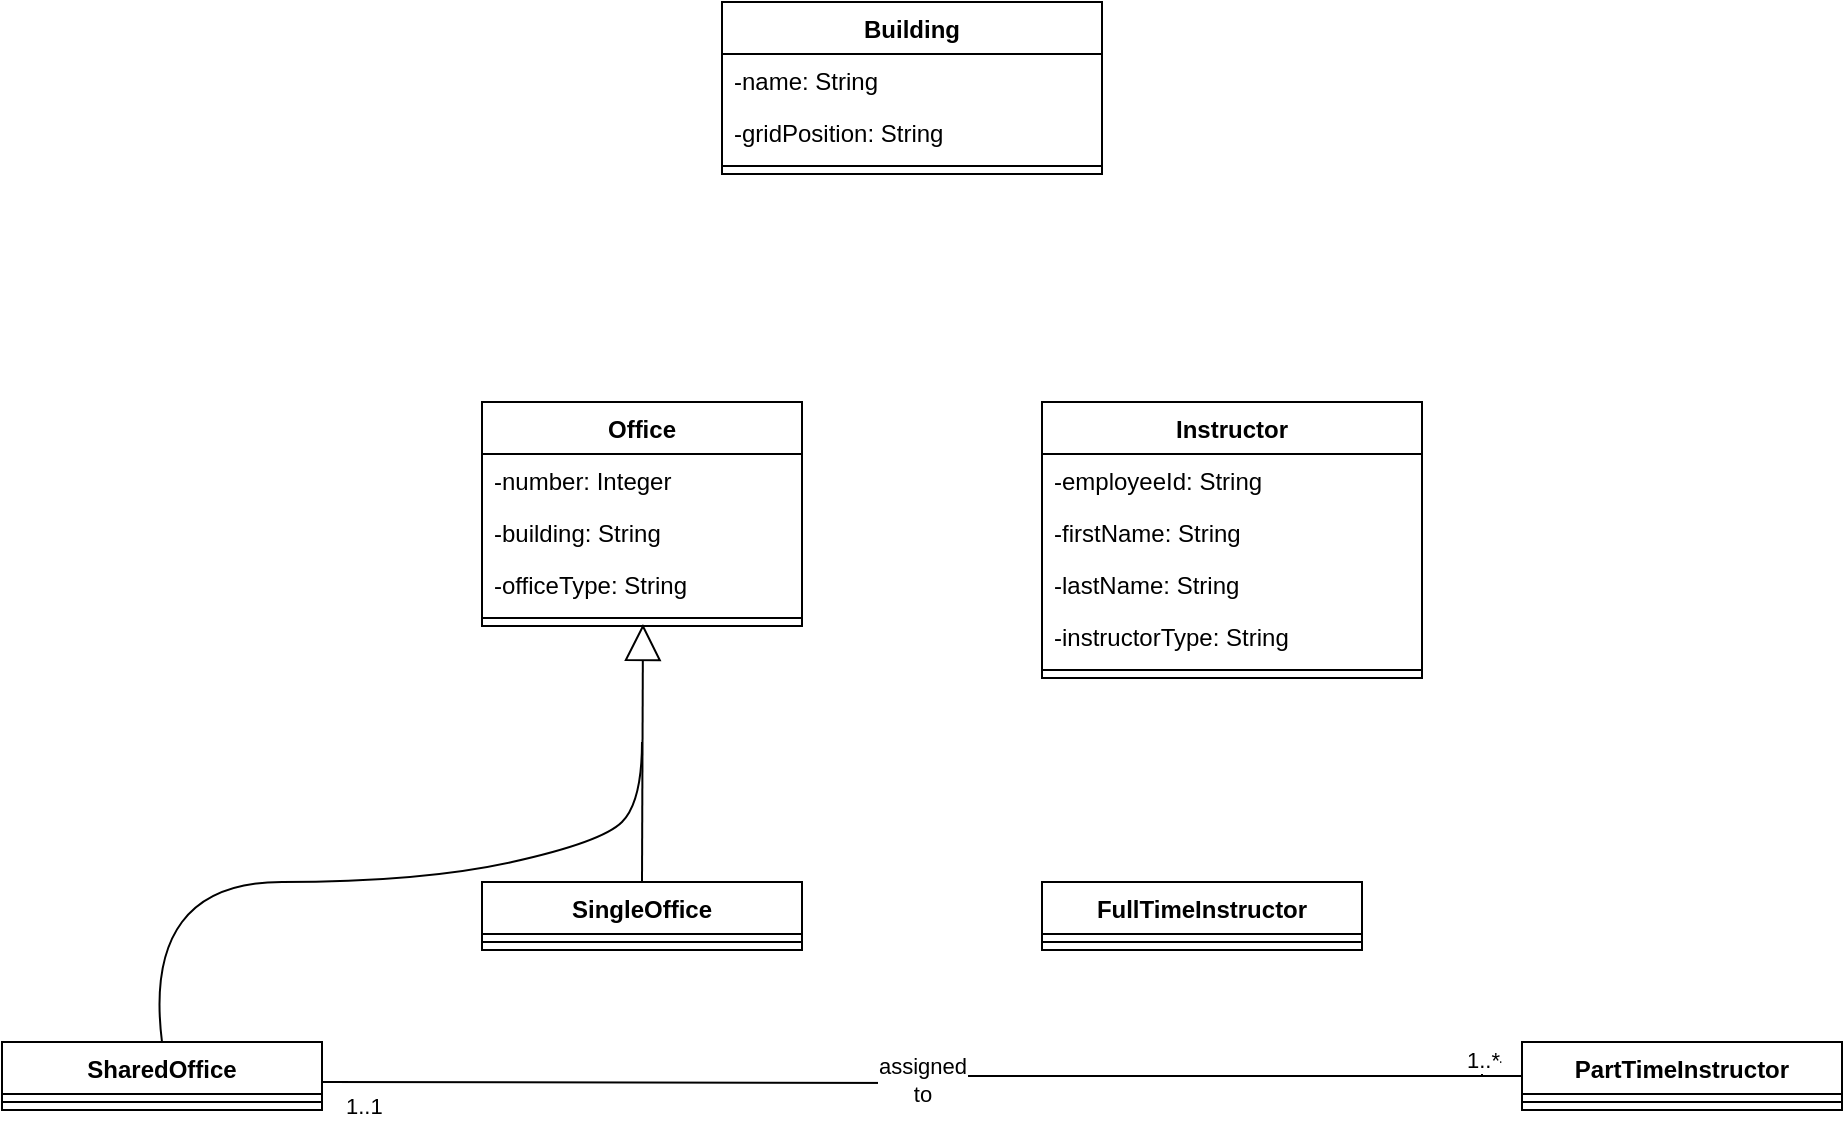 <mxfile version="26.2.3">
  <diagram name="Page-1" id="EXtxRCbcl_fEAalQrNC0">
    <mxGraphModel dx="913" dy="515" grid="1" gridSize="10" guides="1" tooltips="1" connect="1" arrows="1" fold="1" page="1" pageScale="1" pageWidth="2000" pageHeight="4000" math="0" shadow="0">
      <root>
        <mxCell id="0" />
        <mxCell id="1" parent="0" />
        <mxCell id="u6hf5ls1ZqmCjrT9iH5G-1" value="Building" style="swimlane;fontStyle=1;align=center;verticalAlign=top;childLayout=stackLayout;horizontal=1;startSize=26;horizontalStack=0;resizeParent=1;resizeParentMax=0;resizeLast=0;collapsible=1;marginBottom=0;whiteSpace=wrap;html=1;" vertex="1" parent="1">
          <mxGeometry x="640" y="120" width="190" height="86" as="geometry" />
        </mxCell>
        <mxCell id="u6hf5ls1ZqmCjrT9iH5G-2" value="-name: String" style="text;strokeColor=none;fillColor=none;align=left;verticalAlign=top;spacingLeft=4;spacingRight=4;overflow=hidden;rotatable=0;points=[[0,0.5],[1,0.5]];portConstraint=eastwest;whiteSpace=wrap;html=1;" vertex="1" parent="u6hf5ls1ZqmCjrT9iH5G-1">
          <mxGeometry y="26" width="190" height="26" as="geometry" />
        </mxCell>
        <mxCell id="u6hf5ls1ZqmCjrT9iH5G-21" value="-gridPosition: String" style="text;strokeColor=none;fillColor=none;align=left;verticalAlign=top;spacingLeft=4;spacingRight=4;overflow=hidden;rotatable=0;points=[[0,0.5],[1,0.5]];portConstraint=eastwest;whiteSpace=wrap;html=1;" vertex="1" parent="u6hf5ls1ZqmCjrT9iH5G-1">
          <mxGeometry y="52" width="190" height="26" as="geometry" />
        </mxCell>
        <mxCell id="u6hf5ls1ZqmCjrT9iH5G-3" value="" style="line;strokeWidth=1;fillColor=none;align=left;verticalAlign=middle;spacingTop=-1;spacingLeft=3;spacingRight=3;rotatable=0;labelPosition=right;points=[];portConstraint=eastwest;strokeColor=inherit;" vertex="1" parent="u6hf5ls1ZqmCjrT9iH5G-1">
          <mxGeometry y="78" width="190" height="8" as="geometry" />
        </mxCell>
        <mxCell id="u6hf5ls1ZqmCjrT9iH5G-9" value="Office" style="swimlane;fontStyle=1;align=center;verticalAlign=top;childLayout=stackLayout;horizontal=1;startSize=26;horizontalStack=0;resizeParent=1;resizeParentMax=0;resizeLast=0;collapsible=1;marginBottom=0;whiteSpace=wrap;html=1;" vertex="1" parent="1">
          <mxGeometry x="520" y="320" width="160" height="112" as="geometry" />
        </mxCell>
        <mxCell id="u6hf5ls1ZqmCjrT9iH5G-10" value="-number: Integer" style="text;strokeColor=none;fillColor=none;align=left;verticalAlign=top;spacingLeft=4;spacingRight=4;overflow=hidden;rotatable=0;points=[[0,0.5],[1,0.5]];portConstraint=eastwest;whiteSpace=wrap;html=1;" vertex="1" parent="u6hf5ls1ZqmCjrT9iH5G-9">
          <mxGeometry y="26" width="160" height="26" as="geometry" />
        </mxCell>
        <mxCell id="u6hf5ls1ZqmCjrT9iH5G-23" value="-building: String" style="text;strokeColor=none;fillColor=none;align=left;verticalAlign=top;spacingLeft=4;spacingRight=4;overflow=hidden;rotatable=0;points=[[0,0.5],[1,0.5]];portConstraint=eastwest;whiteSpace=wrap;html=1;" vertex="1" parent="u6hf5ls1ZqmCjrT9iH5G-9">
          <mxGeometry y="52" width="160" height="26" as="geometry" />
        </mxCell>
        <mxCell id="u6hf5ls1ZqmCjrT9iH5G-22" value="-officeType: String" style="text;strokeColor=none;fillColor=none;align=left;verticalAlign=top;spacingLeft=4;spacingRight=4;overflow=hidden;rotatable=0;points=[[0,0.5],[1,0.5]];portConstraint=eastwest;whiteSpace=wrap;html=1;" vertex="1" parent="u6hf5ls1ZqmCjrT9iH5G-9">
          <mxGeometry y="78" width="160" height="26" as="geometry" />
        </mxCell>
        <mxCell id="u6hf5ls1ZqmCjrT9iH5G-11" value="" style="line;strokeWidth=1;fillColor=none;align=left;verticalAlign=middle;spacingTop=-1;spacingLeft=3;spacingRight=3;rotatable=0;labelPosition=right;points=[];portConstraint=eastwest;strokeColor=inherit;" vertex="1" parent="u6hf5ls1ZqmCjrT9iH5G-9">
          <mxGeometry y="104" width="160" height="8" as="geometry" />
        </mxCell>
        <mxCell id="u6hf5ls1ZqmCjrT9iH5G-17" value="Instructor" style="swimlane;fontStyle=1;align=center;verticalAlign=top;childLayout=stackLayout;horizontal=1;startSize=26;horizontalStack=0;resizeParent=1;resizeParentMax=0;resizeLast=0;collapsible=1;marginBottom=0;whiteSpace=wrap;html=1;" vertex="1" parent="1">
          <mxGeometry x="800" y="320" width="190" height="138" as="geometry" />
        </mxCell>
        <mxCell id="u6hf5ls1ZqmCjrT9iH5G-18" value="-employeeId: String" style="text;strokeColor=none;fillColor=none;align=left;verticalAlign=top;spacingLeft=4;spacingRight=4;overflow=hidden;rotatable=0;points=[[0,0.5],[1,0.5]];portConstraint=eastwest;whiteSpace=wrap;html=1;" vertex="1" parent="u6hf5ls1ZqmCjrT9iH5G-17">
          <mxGeometry y="26" width="190" height="26" as="geometry" />
        </mxCell>
        <mxCell id="u6hf5ls1ZqmCjrT9iH5G-25" value="-firstName: String" style="text;strokeColor=none;fillColor=none;align=left;verticalAlign=top;spacingLeft=4;spacingRight=4;overflow=hidden;rotatable=0;points=[[0,0.5],[1,0.5]];portConstraint=eastwest;whiteSpace=wrap;html=1;" vertex="1" parent="u6hf5ls1ZqmCjrT9iH5G-17">
          <mxGeometry y="52" width="190" height="26" as="geometry" />
        </mxCell>
        <mxCell id="u6hf5ls1ZqmCjrT9iH5G-24" value="-lastName: String" style="text;strokeColor=none;fillColor=none;align=left;verticalAlign=top;spacingLeft=4;spacingRight=4;overflow=hidden;rotatable=0;points=[[0,0.5],[1,0.5]];portConstraint=eastwest;whiteSpace=wrap;html=1;" vertex="1" parent="u6hf5ls1ZqmCjrT9iH5G-17">
          <mxGeometry y="78" width="190" height="26" as="geometry" />
        </mxCell>
        <mxCell id="u6hf5ls1ZqmCjrT9iH5G-26" value="-instructorType: String" style="text;strokeColor=none;fillColor=none;align=left;verticalAlign=top;spacingLeft=4;spacingRight=4;overflow=hidden;rotatable=0;points=[[0,0.5],[1,0.5]];portConstraint=eastwest;whiteSpace=wrap;html=1;" vertex="1" parent="u6hf5ls1ZqmCjrT9iH5G-17">
          <mxGeometry y="104" width="190" height="26" as="geometry" />
        </mxCell>
        <mxCell id="u6hf5ls1ZqmCjrT9iH5G-19" value="" style="line;strokeWidth=1;fillColor=none;align=left;verticalAlign=middle;spacingTop=-1;spacingLeft=3;spacingRight=3;rotatable=0;labelPosition=right;points=[];portConstraint=eastwest;strokeColor=inherit;" vertex="1" parent="u6hf5ls1ZqmCjrT9iH5G-17">
          <mxGeometry y="130" width="190" height="8" as="geometry" />
        </mxCell>
        <mxCell id="u6hf5ls1ZqmCjrT9iH5G-27" value="SharedOffice" style="swimlane;fontStyle=1;align=center;verticalAlign=top;childLayout=stackLayout;horizontal=1;startSize=26;horizontalStack=0;resizeParent=1;resizeParentMax=0;resizeLast=0;collapsible=1;marginBottom=0;whiteSpace=wrap;html=1;" vertex="1" parent="1">
          <mxGeometry x="280" y="640" width="160" height="34" as="geometry" />
        </mxCell>
        <mxCell id="u6hf5ls1ZqmCjrT9iH5G-29" value="" style="line;strokeWidth=1;fillColor=none;align=left;verticalAlign=middle;spacingTop=-1;spacingLeft=3;spacingRight=3;rotatable=0;labelPosition=right;points=[];portConstraint=eastwest;strokeColor=inherit;" vertex="1" parent="u6hf5ls1ZqmCjrT9iH5G-27">
          <mxGeometry y="26" width="160" height="8" as="geometry" />
        </mxCell>
        <mxCell id="u6hf5ls1ZqmCjrT9iH5G-31" value="SingleOffice" style="swimlane;fontStyle=1;align=center;verticalAlign=top;childLayout=stackLayout;horizontal=1;startSize=26;horizontalStack=0;resizeParent=1;resizeParentMax=0;resizeLast=0;collapsible=1;marginBottom=0;whiteSpace=wrap;html=1;" vertex="1" parent="1">
          <mxGeometry x="520" y="560" width="160" height="34" as="geometry" />
        </mxCell>
        <mxCell id="u6hf5ls1ZqmCjrT9iH5G-47" value="" style="endArrow=block;endSize=16;endFill=0;html=1;rounded=1;entryX=0.503;entryY=0.872;entryDx=0;entryDy=0;entryPerimeter=0;curved=0;" edge="1" parent="u6hf5ls1ZqmCjrT9iH5G-31" target="u6hf5ls1ZqmCjrT9iH5G-11">
          <mxGeometry width="160" relative="1" as="geometry">
            <mxPoint x="80" as="sourcePoint" />
            <mxPoint x="80" y="-120" as="targetPoint" />
          </mxGeometry>
        </mxCell>
        <mxCell id="u6hf5ls1ZqmCjrT9iH5G-32" value="" style="line;strokeWidth=1;fillColor=none;align=left;verticalAlign=middle;spacingTop=-1;spacingLeft=3;spacingRight=3;rotatable=0;labelPosition=right;points=[];portConstraint=eastwest;strokeColor=inherit;" vertex="1" parent="u6hf5ls1ZqmCjrT9iH5G-31">
          <mxGeometry y="26" width="160" height="8" as="geometry" />
        </mxCell>
        <mxCell id="u6hf5ls1ZqmCjrT9iH5G-33" value="FullTimeInstructor" style="swimlane;fontStyle=1;align=center;verticalAlign=top;childLayout=stackLayout;horizontal=1;startSize=26;horizontalStack=0;resizeParent=1;resizeParentMax=0;resizeLast=0;collapsible=1;marginBottom=0;whiteSpace=wrap;html=1;" vertex="1" parent="1">
          <mxGeometry x="800" y="560" width="160" height="34" as="geometry" />
        </mxCell>
        <mxCell id="u6hf5ls1ZqmCjrT9iH5G-34" value="" style="line;strokeWidth=1;fillColor=none;align=left;verticalAlign=middle;spacingTop=-1;spacingLeft=3;spacingRight=3;rotatable=0;labelPosition=right;points=[];portConstraint=eastwest;strokeColor=inherit;" vertex="1" parent="u6hf5ls1ZqmCjrT9iH5G-33">
          <mxGeometry y="26" width="160" height="8" as="geometry" />
        </mxCell>
        <mxCell id="u6hf5ls1ZqmCjrT9iH5G-46" style="edgeStyle=orthogonalEdgeStyle;rounded=0;orthogonalLoop=1;jettySize=auto;html=1;" edge="1" parent="1" source="u6hf5ls1ZqmCjrT9iH5G-35">
          <mxGeometry relative="1" as="geometry">
            <mxPoint x="1030" y="650" as="targetPoint" />
          </mxGeometry>
        </mxCell>
        <mxCell id="u6hf5ls1ZqmCjrT9iH5G-35" value="PartTimeInstructor" style="swimlane;fontStyle=1;align=center;verticalAlign=top;childLayout=stackLayout;horizontal=1;startSize=26;horizontalStack=0;resizeParent=1;resizeParentMax=0;resizeLast=0;collapsible=1;marginBottom=0;whiteSpace=wrap;html=1;" vertex="1" parent="1">
          <mxGeometry x="1040" y="640" width="160" height="34" as="geometry" />
        </mxCell>
        <mxCell id="u6hf5ls1ZqmCjrT9iH5G-36" value="" style="line;strokeWidth=1;fillColor=none;align=left;verticalAlign=middle;spacingTop=-1;spacingLeft=3;spacingRight=3;rotatable=0;labelPosition=right;points=[];portConstraint=eastwest;strokeColor=inherit;" vertex="1" parent="u6hf5ls1ZqmCjrT9iH5G-35">
          <mxGeometry y="26" width="160" height="8" as="geometry" />
        </mxCell>
        <mxCell id="u6hf5ls1ZqmCjrT9iH5G-42" value="" style="endArrow=none;html=1;edgeStyle=orthogonalEdgeStyle;rounded=0;entryX=0;entryY=0.5;entryDx=0;entryDy=0;" edge="1" parent="1" target="u6hf5ls1ZqmCjrT9iH5G-35">
          <mxGeometry relative="1" as="geometry">
            <mxPoint x="440" y="660" as="sourcePoint" />
            <mxPoint x="600" y="660" as="targetPoint" />
          </mxGeometry>
        </mxCell>
        <mxCell id="u6hf5ls1ZqmCjrT9iH5G-43" value="1..1" style="edgeLabel;resizable=0;html=1;align=left;verticalAlign=bottom;" connectable="0" vertex="1" parent="u6hf5ls1ZqmCjrT9iH5G-42">
          <mxGeometry x="-1" relative="1" as="geometry">
            <mxPoint x="10" y="20" as="offset" />
          </mxGeometry>
        </mxCell>
        <mxCell id="u6hf5ls1ZqmCjrT9iH5G-44" value="1..*" style="edgeLabel;resizable=0;html=1;align=right;verticalAlign=bottom;" connectable="0" vertex="1" parent="u6hf5ls1ZqmCjrT9iH5G-42">
          <mxGeometry x="1" relative="1" as="geometry">
            <mxPoint x="-10" as="offset" />
          </mxGeometry>
        </mxCell>
        <mxCell id="u6hf5ls1ZqmCjrT9iH5G-45" value="assigned&lt;br&gt;to" style="edgeLabel;html=1;align=center;verticalAlign=middle;resizable=0;points=[];" vertex="1" connectable="0" parent="u6hf5ls1ZqmCjrT9iH5G-42">
          <mxGeometry x="0.003" y="1" relative="1" as="geometry">
            <mxPoint as="offset" />
          </mxGeometry>
        </mxCell>
        <mxCell id="u6hf5ls1ZqmCjrT9iH5G-51" value="" style="endArrow=none;html=1;rounded=0;curved=1;" edge="1" parent="1">
          <mxGeometry width="50" height="50" relative="1" as="geometry">
            <mxPoint x="360" y="640" as="sourcePoint" />
            <mxPoint x="600" y="490" as="targetPoint" />
            <Array as="points">
              <mxPoint x="350" y="560" />
              <mxPoint x="490" y="560" />
              <mxPoint x="580" y="540" />
              <mxPoint x="600" y="520" />
            </Array>
          </mxGeometry>
        </mxCell>
      </root>
    </mxGraphModel>
  </diagram>
</mxfile>
